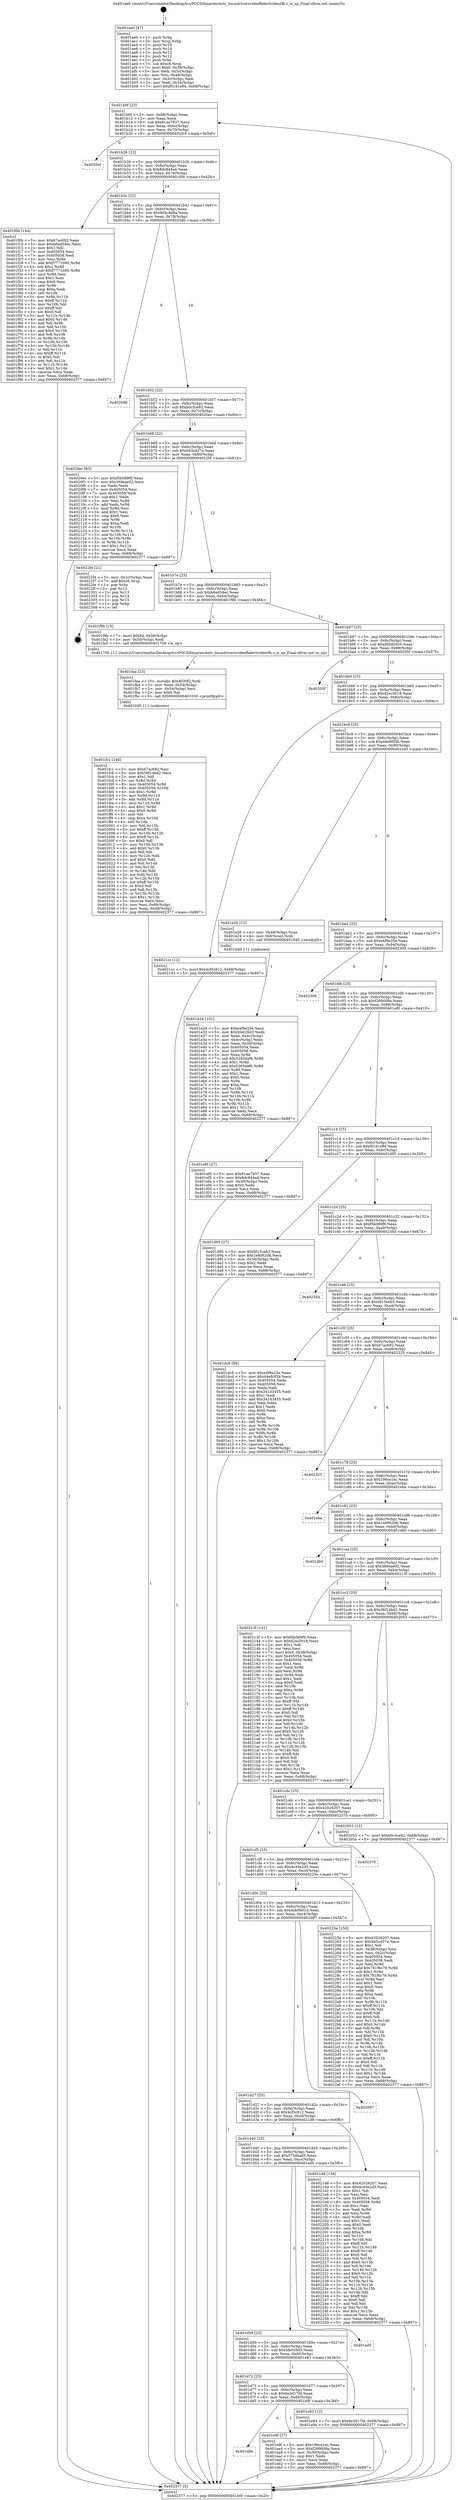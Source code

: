 digraph "0x401ae0" {
  label = "0x401ae0 (/mnt/c/Users/mathe/Desktop/tcc/POCII/binaries/extr_linuxdriversvideofbdevtridentfb.c_is_xp_Final-ollvm.out::main(0))"
  labelloc = "t"
  node[shape=record]

  Entry [label="",width=0.3,height=0.3,shape=circle,fillcolor=black,style=filled]
  "0x401b0f" [label="{
     0x401b0f [23]\l
     | [instrs]\l
     &nbsp;&nbsp;0x401b0f \<+3\>: mov -0x68(%rbp),%eax\l
     &nbsp;&nbsp;0x401b12 \<+2\>: mov %eax,%ecx\l
     &nbsp;&nbsp;0x401b14 \<+6\>: sub $0x81aa7937,%ecx\l
     &nbsp;&nbsp;0x401b1a \<+3\>: mov %eax,-0x6c(%rbp)\l
     &nbsp;&nbsp;0x401b1d \<+3\>: mov %ecx,-0x70(%rbp)\l
     &nbsp;&nbsp;0x401b20 \<+6\>: je 00000000004020cf \<main+0x5ef\>\l
  }"]
  "0x4020cf" [label="{
     0x4020cf\l
  }", style=dashed]
  "0x401b26" [label="{
     0x401b26 [22]\l
     | [instrs]\l
     &nbsp;&nbsp;0x401b26 \<+5\>: jmp 0000000000401b2b \<main+0x4b\>\l
     &nbsp;&nbsp;0x401b2b \<+3\>: mov -0x6c(%rbp),%eax\l
     &nbsp;&nbsp;0x401b2e \<+5\>: sub $0x8dc844a4,%eax\l
     &nbsp;&nbsp;0x401b33 \<+3\>: mov %eax,-0x74(%rbp)\l
     &nbsp;&nbsp;0x401b36 \<+6\>: je 0000000000401f0b \<main+0x42b\>\l
  }"]
  Exit [label="",width=0.3,height=0.3,shape=circle,fillcolor=black,style=filled,peripheries=2]
  "0x401f0b" [label="{
     0x401f0b [144]\l
     | [instrs]\l
     &nbsp;&nbsp;0x401f0b \<+5\>: mov $0x67ac692,%eax\l
     &nbsp;&nbsp;0x401f10 \<+5\>: mov $0xb6ed54ec,%ecx\l
     &nbsp;&nbsp;0x401f15 \<+2\>: mov $0x1,%dl\l
     &nbsp;&nbsp;0x401f17 \<+7\>: mov 0x405054,%esi\l
     &nbsp;&nbsp;0x401f1e \<+7\>: mov 0x405058,%edi\l
     &nbsp;&nbsp;0x401f25 \<+3\>: mov %esi,%r8d\l
     &nbsp;&nbsp;0x401f28 \<+7\>: add $0xf7771b95,%r8d\l
     &nbsp;&nbsp;0x401f2f \<+4\>: sub $0x1,%r8d\l
     &nbsp;&nbsp;0x401f33 \<+7\>: sub $0xf7771b95,%r8d\l
     &nbsp;&nbsp;0x401f3a \<+4\>: imul %r8d,%esi\l
     &nbsp;&nbsp;0x401f3e \<+3\>: and $0x1,%esi\l
     &nbsp;&nbsp;0x401f41 \<+3\>: cmp $0x0,%esi\l
     &nbsp;&nbsp;0x401f44 \<+4\>: sete %r9b\l
     &nbsp;&nbsp;0x401f48 \<+3\>: cmp $0xa,%edi\l
     &nbsp;&nbsp;0x401f4b \<+4\>: setl %r10b\l
     &nbsp;&nbsp;0x401f4f \<+3\>: mov %r9b,%r11b\l
     &nbsp;&nbsp;0x401f52 \<+4\>: xor $0xff,%r11b\l
     &nbsp;&nbsp;0x401f56 \<+3\>: mov %r10b,%bl\l
     &nbsp;&nbsp;0x401f59 \<+3\>: xor $0xff,%bl\l
     &nbsp;&nbsp;0x401f5c \<+3\>: xor $0x0,%dl\l
     &nbsp;&nbsp;0x401f5f \<+3\>: mov %r11b,%r14b\l
     &nbsp;&nbsp;0x401f62 \<+4\>: and $0x0,%r14b\l
     &nbsp;&nbsp;0x401f66 \<+3\>: and %dl,%r9b\l
     &nbsp;&nbsp;0x401f69 \<+3\>: mov %bl,%r15b\l
     &nbsp;&nbsp;0x401f6c \<+4\>: and $0x0,%r15b\l
     &nbsp;&nbsp;0x401f70 \<+3\>: and %dl,%r10b\l
     &nbsp;&nbsp;0x401f73 \<+3\>: or %r9b,%r14b\l
     &nbsp;&nbsp;0x401f76 \<+3\>: or %r10b,%r15b\l
     &nbsp;&nbsp;0x401f79 \<+3\>: xor %r15b,%r14b\l
     &nbsp;&nbsp;0x401f7c \<+3\>: or %bl,%r11b\l
     &nbsp;&nbsp;0x401f7f \<+4\>: xor $0xff,%r11b\l
     &nbsp;&nbsp;0x401f83 \<+3\>: or $0x0,%dl\l
     &nbsp;&nbsp;0x401f86 \<+3\>: and %dl,%r11b\l
     &nbsp;&nbsp;0x401f89 \<+3\>: or %r11b,%r14b\l
     &nbsp;&nbsp;0x401f8c \<+4\>: test $0x1,%r14b\l
     &nbsp;&nbsp;0x401f90 \<+3\>: cmovne %ecx,%eax\l
     &nbsp;&nbsp;0x401f93 \<+3\>: mov %eax,-0x68(%rbp)\l
     &nbsp;&nbsp;0x401f96 \<+5\>: jmp 0000000000402377 \<main+0x897\>\l
  }"]
  "0x401b3c" [label="{
     0x401b3c [22]\l
     | [instrs]\l
     &nbsp;&nbsp;0x401b3c \<+5\>: jmp 0000000000401b41 \<main+0x61\>\l
     &nbsp;&nbsp;0x401b41 \<+3\>: mov -0x6c(%rbp),%eax\l
     &nbsp;&nbsp;0x401b44 \<+5\>: sub $0x904c8d8a,%eax\l
     &nbsp;&nbsp;0x401b49 \<+3\>: mov %eax,-0x78(%rbp)\l
     &nbsp;&nbsp;0x401b4c \<+6\>: je 00000000004020db \<main+0x5fb\>\l
  }"]
  "0x401fc1" [label="{
     0x401fc1 [146]\l
     | [instrs]\l
     &nbsp;&nbsp;0x401fc1 \<+5\>: mov $0x67ac692,%esi\l
     &nbsp;&nbsp;0x401fc6 \<+5\>: mov $0x36f14bd2,%ecx\l
     &nbsp;&nbsp;0x401fcb \<+2\>: mov $0x1,%dl\l
     &nbsp;&nbsp;0x401fcd \<+3\>: xor %r8d,%r8d\l
     &nbsp;&nbsp;0x401fd0 \<+8\>: mov 0x405054,%r9d\l
     &nbsp;&nbsp;0x401fd8 \<+8\>: mov 0x405058,%r10d\l
     &nbsp;&nbsp;0x401fe0 \<+4\>: sub $0x1,%r8d\l
     &nbsp;&nbsp;0x401fe4 \<+3\>: mov %r9d,%r11d\l
     &nbsp;&nbsp;0x401fe7 \<+3\>: add %r8d,%r11d\l
     &nbsp;&nbsp;0x401fea \<+4\>: imul %r11d,%r9d\l
     &nbsp;&nbsp;0x401fee \<+4\>: and $0x1,%r9d\l
     &nbsp;&nbsp;0x401ff2 \<+4\>: cmp $0x0,%r9d\l
     &nbsp;&nbsp;0x401ff6 \<+3\>: sete %bl\l
     &nbsp;&nbsp;0x401ff9 \<+4\>: cmp $0xa,%r10d\l
     &nbsp;&nbsp;0x401ffd \<+4\>: setl %r14b\l
     &nbsp;&nbsp;0x402001 \<+3\>: mov %bl,%r15b\l
     &nbsp;&nbsp;0x402004 \<+4\>: xor $0xff,%r15b\l
     &nbsp;&nbsp;0x402008 \<+3\>: mov %r14b,%r12b\l
     &nbsp;&nbsp;0x40200b \<+4\>: xor $0xff,%r12b\l
     &nbsp;&nbsp;0x40200f \<+3\>: xor $0x0,%dl\l
     &nbsp;&nbsp;0x402012 \<+3\>: mov %r15b,%r13b\l
     &nbsp;&nbsp;0x402015 \<+4\>: and $0x0,%r13b\l
     &nbsp;&nbsp;0x402019 \<+2\>: and %dl,%bl\l
     &nbsp;&nbsp;0x40201b \<+3\>: mov %r12b,%dil\l
     &nbsp;&nbsp;0x40201e \<+4\>: and $0x0,%dil\l
     &nbsp;&nbsp;0x402022 \<+3\>: and %dl,%r14b\l
     &nbsp;&nbsp;0x402025 \<+3\>: or %bl,%r13b\l
     &nbsp;&nbsp;0x402028 \<+3\>: or %r14b,%dil\l
     &nbsp;&nbsp;0x40202b \<+3\>: xor %dil,%r13b\l
     &nbsp;&nbsp;0x40202e \<+3\>: or %r12b,%r15b\l
     &nbsp;&nbsp;0x402031 \<+4\>: xor $0xff,%r15b\l
     &nbsp;&nbsp;0x402035 \<+3\>: or $0x0,%dl\l
     &nbsp;&nbsp;0x402038 \<+3\>: and %dl,%r15b\l
     &nbsp;&nbsp;0x40203b \<+3\>: or %r15b,%r13b\l
     &nbsp;&nbsp;0x40203e \<+4\>: test $0x1,%r13b\l
     &nbsp;&nbsp;0x402042 \<+3\>: cmovne %ecx,%esi\l
     &nbsp;&nbsp;0x402045 \<+3\>: mov %esi,-0x68(%rbp)\l
     &nbsp;&nbsp;0x402048 \<+6\>: mov %eax,-0xd8(%rbp)\l
     &nbsp;&nbsp;0x40204e \<+5\>: jmp 0000000000402377 \<main+0x897\>\l
  }"]
  "0x4020db" [label="{
     0x4020db\l
  }", style=dashed]
  "0x401b52" [label="{
     0x401b52 [22]\l
     | [instrs]\l
     &nbsp;&nbsp;0x401b52 \<+5\>: jmp 0000000000401b57 \<main+0x77\>\l
     &nbsp;&nbsp;0x401b57 \<+3\>: mov -0x6c(%rbp),%eax\l
     &nbsp;&nbsp;0x401b5a \<+5\>: sub $0xb0c3ce92,%eax\l
     &nbsp;&nbsp;0x401b5f \<+3\>: mov %eax,-0x7c(%rbp)\l
     &nbsp;&nbsp;0x401b62 \<+6\>: je 00000000004020ec \<main+0x60c\>\l
  }"]
  "0x401faa" [label="{
     0x401faa [23]\l
     | [instrs]\l
     &nbsp;&nbsp;0x401faa \<+10\>: movabs $0x4030f2,%rdi\l
     &nbsp;&nbsp;0x401fb4 \<+3\>: mov %eax,-0x54(%rbp)\l
     &nbsp;&nbsp;0x401fb7 \<+3\>: mov -0x54(%rbp),%esi\l
     &nbsp;&nbsp;0x401fba \<+2\>: mov $0x0,%al\l
     &nbsp;&nbsp;0x401fbc \<+5\>: call 0000000000401030 \<printf@plt\>\l
     | [calls]\l
     &nbsp;&nbsp;0x401030 \{1\} (unknown)\l
  }"]
  "0x4020ec" [label="{
     0x4020ec [83]\l
     | [instrs]\l
     &nbsp;&nbsp;0x4020ec \<+5\>: mov $0xf5b089f9,%eax\l
     &nbsp;&nbsp;0x4020f1 \<+5\>: mov $0x369eae02,%ecx\l
     &nbsp;&nbsp;0x4020f6 \<+2\>: xor %edx,%edx\l
     &nbsp;&nbsp;0x4020f8 \<+7\>: mov 0x405054,%esi\l
     &nbsp;&nbsp;0x4020ff \<+7\>: mov 0x405058,%edi\l
     &nbsp;&nbsp;0x402106 \<+3\>: sub $0x1,%edx\l
     &nbsp;&nbsp;0x402109 \<+3\>: mov %esi,%r8d\l
     &nbsp;&nbsp;0x40210c \<+3\>: add %edx,%r8d\l
     &nbsp;&nbsp;0x40210f \<+4\>: imul %r8d,%esi\l
     &nbsp;&nbsp;0x402113 \<+3\>: and $0x1,%esi\l
     &nbsp;&nbsp;0x402116 \<+3\>: cmp $0x0,%esi\l
     &nbsp;&nbsp;0x402119 \<+4\>: sete %r9b\l
     &nbsp;&nbsp;0x40211d \<+3\>: cmp $0xa,%edi\l
     &nbsp;&nbsp;0x402120 \<+4\>: setl %r10b\l
     &nbsp;&nbsp;0x402124 \<+3\>: mov %r9b,%r11b\l
     &nbsp;&nbsp;0x402127 \<+3\>: and %r10b,%r11b\l
     &nbsp;&nbsp;0x40212a \<+3\>: xor %r10b,%r9b\l
     &nbsp;&nbsp;0x40212d \<+3\>: or %r9b,%r11b\l
     &nbsp;&nbsp;0x402130 \<+4\>: test $0x1,%r11b\l
     &nbsp;&nbsp;0x402134 \<+3\>: cmovne %ecx,%eax\l
     &nbsp;&nbsp;0x402137 \<+3\>: mov %eax,-0x68(%rbp)\l
     &nbsp;&nbsp;0x40213a \<+5\>: jmp 0000000000402377 \<main+0x897\>\l
  }"]
  "0x401b68" [label="{
     0x401b68 [22]\l
     | [instrs]\l
     &nbsp;&nbsp;0x401b68 \<+5\>: jmp 0000000000401b6d \<main+0x8d\>\l
     &nbsp;&nbsp;0x401b6d \<+3\>: mov -0x6c(%rbp),%eax\l
     &nbsp;&nbsp;0x401b70 \<+5\>: sub $0xb43cd37a,%eax\l
     &nbsp;&nbsp;0x401b75 \<+3\>: mov %eax,-0x80(%rbp)\l
     &nbsp;&nbsp;0x401b78 \<+6\>: je 00000000004022f4 \<main+0x814\>\l
  }"]
  "0x401d8b" [label="{
     0x401d8b\l
  }", style=dashed]
  "0x4022f4" [label="{
     0x4022f4 [21]\l
     | [instrs]\l
     &nbsp;&nbsp;0x4022f4 \<+3\>: mov -0x2c(%rbp),%eax\l
     &nbsp;&nbsp;0x4022f7 \<+7\>: add $0xc8,%rsp\l
     &nbsp;&nbsp;0x4022fe \<+1\>: pop %rbx\l
     &nbsp;&nbsp;0x4022ff \<+2\>: pop %r12\l
     &nbsp;&nbsp;0x402301 \<+2\>: pop %r13\l
     &nbsp;&nbsp;0x402303 \<+2\>: pop %r14\l
     &nbsp;&nbsp;0x402305 \<+2\>: pop %r15\l
     &nbsp;&nbsp;0x402307 \<+1\>: pop %rbp\l
     &nbsp;&nbsp;0x402308 \<+1\>: ret\l
  }"]
  "0x401b7e" [label="{
     0x401b7e [25]\l
     | [instrs]\l
     &nbsp;&nbsp;0x401b7e \<+5\>: jmp 0000000000401b83 \<main+0xa3\>\l
     &nbsp;&nbsp;0x401b83 \<+3\>: mov -0x6c(%rbp),%eax\l
     &nbsp;&nbsp;0x401b86 \<+5\>: sub $0xb6ed54ec,%eax\l
     &nbsp;&nbsp;0x401b8b \<+6\>: mov %eax,-0x84(%rbp)\l
     &nbsp;&nbsp;0x401b91 \<+6\>: je 0000000000401f9b \<main+0x4bb\>\l
  }"]
  "0x401e9f" [label="{
     0x401e9f [27]\l
     | [instrs]\l
     &nbsp;&nbsp;0x401e9f \<+5\>: mov $0x196ce1ec,%eax\l
     &nbsp;&nbsp;0x401ea4 \<+5\>: mov $0xf269009a,%ecx\l
     &nbsp;&nbsp;0x401ea9 \<+3\>: mov -0x30(%rbp),%edx\l
     &nbsp;&nbsp;0x401eac \<+3\>: cmp $0x1,%edx\l
     &nbsp;&nbsp;0x401eaf \<+3\>: cmovl %ecx,%eax\l
     &nbsp;&nbsp;0x401eb2 \<+3\>: mov %eax,-0x68(%rbp)\l
     &nbsp;&nbsp;0x401eb5 \<+5\>: jmp 0000000000402377 \<main+0x897\>\l
  }"]
  "0x401f9b" [label="{
     0x401f9b [15]\l
     | [instrs]\l
     &nbsp;&nbsp;0x401f9b \<+7\>: movl $0x64,-0x50(%rbp)\l
     &nbsp;&nbsp;0x401fa2 \<+3\>: mov -0x50(%rbp),%edi\l
     &nbsp;&nbsp;0x401fa5 \<+5\>: call 0000000000401700 \<is_xp\>\l
     | [calls]\l
     &nbsp;&nbsp;0x401700 \{1\} (/mnt/c/Users/mathe/Desktop/tcc/POCII/binaries/extr_linuxdriversvideofbdevtridentfb.c_is_xp_Final-ollvm.out::is_xp)\l
  }"]
  "0x401b97" [label="{
     0x401b97 [25]\l
     | [instrs]\l
     &nbsp;&nbsp;0x401b97 \<+5\>: jmp 0000000000401b9c \<main+0xbc\>\l
     &nbsp;&nbsp;0x401b9c \<+3\>: mov -0x6c(%rbp),%eax\l
     &nbsp;&nbsp;0x401b9f \<+5\>: sub $0xd0bd26c0,%eax\l
     &nbsp;&nbsp;0x401ba4 \<+6\>: mov %eax,-0x88(%rbp)\l
     &nbsp;&nbsp;0x401baa \<+6\>: je 000000000040205f \<main+0x57f\>\l
  }"]
  "0x401d72" [label="{
     0x401d72 [25]\l
     | [instrs]\l
     &nbsp;&nbsp;0x401d72 \<+5\>: jmp 0000000000401d77 \<main+0x297\>\l
     &nbsp;&nbsp;0x401d77 \<+3\>: mov -0x6c(%rbp),%eax\l
     &nbsp;&nbsp;0x401d7a \<+5\>: sub $0x6e3d17fd,%eax\l
     &nbsp;&nbsp;0x401d7f \<+6\>: mov %eax,-0xd4(%rbp)\l
     &nbsp;&nbsp;0x401d85 \<+6\>: je 0000000000401e9f \<main+0x3bf\>\l
  }"]
  "0x40205f" [label="{
     0x40205f\l
  }", style=dashed]
  "0x401bb0" [label="{
     0x401bb0 [25]\l
     | [instrs]\l
     &nbsp;&nbsp;0x401bb0 \<+5\>: jmp 0000000000401bb5 \<main+0xd5\>\l
     &nbsp;&nbsp;0x401bb5 \<+3\>: mov -0x6c(%rbp),%eax\l
     &nbsp;&nbsp;0x401bb8 \<+5\>: sub $0xd2ec5018,%eax\l
     &nbsp;&nbsp;0x401bbd \<+6\>: mov %eax,-0x8c(%rbp)\l
     &nbsp;&nbsp;0x401bc3 \<+6\>: je 00000000004021cc \<main+0x6ec\>\l
  }"]
  "0x401e93" [label="{
     0x401e93 [12]\l
     | [instrs]\l
     &nbsp;&nbsp;0x401e93 \<+7\>: movl $0x6e3d17fd,-0x68(%rbp)\l
     &nbsp;&nbsp;0x401e9a \<+5\>: jmp 0000000000402377 \<main+0x897\>\l
  }"]
  "0x4021cc" [label="{
     0x4021cc [12]\l
     | [instrs]\l
     &nbsp;&nbsp;0x4021cc \<+7\>: movl $0x4cf3c812,-0x68(%rbp)\l
     &nbsp;&nbsp;0x4021d3 \<+5\>: jmp 0000000000402377 \<main+0x897\>\l
  }"]
  "0x401bc9" [label="{
     0x401bc9 [25]\l
     | [instrs]\l
     &nbsp;&nbsp;0x401bc9 \<+5\>: jmp 0000000000401bce \<main+0xee\>\l
     &nbsp;&nbsp;0x401bce \<+3\>: mov -0x6c(%rbp),%eax\l
     &nbsp;&nbsp;0x401bd1 \<+5\>: sub $0xd4e80f3b,%eax\l
     &nbsp;&nbsp;0x401bd6 \<+6\>: mov %eax,-0x90(%rbp)\l
     &nbsp;&nbsp;0x401bdc \<+6\>: je 0000000000401e20 \<main+0x340\>\l
  }"]
  "0x401d59" [label="{
     0x401d59 [25]\l
     | [instrs]\l
     &nbsp;&nbsp;0x401d59 \<+5\>: jmp 0000000000401d5e \<main+0x27e\>\l
     &nbsp;&nbsp;0x401d5e \<+3\>: mov -0x6c(%rbp),%eax\l
     &nbsp;&nbsp;0x401d61 \<+5\>: sub $0x5fe026d3,%eax\l
     &nbsp;&nbsp;0x401d66 \<+6\>: mov %eax,-0xd0(%rbp)\l
     &nbsp;&nbsp;0x401d6c \<+6\>: je 0000000000401e93 \<main+0x3b3\>\l
  }"]
  "0x401e20" [label="{
     0x401e20 [13]\l
     | [instrs]\l
     &nbsp;&nbsp;0x401e20 \<+4\>: mov -0x48(%rbp),%rax\l
     &nbsp;&nbsp;0x401e24 \<+4\>: mov 0x8(%rax),%rdi\l
     &nbsp;&nbsp;0x401e28 \<+5\>: call 0000000000401040 \<atoi@plt\>\l
     | [calls]\l
     &nbsp;&nbsp;0x401040 \{1\} (unknown)\l
  }"]
  "0x401be2" [label="{
     0x401be2 [25]\l
     | [instrs]\l
     &nbsp;&nbsp;0x401be2 \<+5\>: jmp 0000000000401be7 \<main+0x107\>\l
     &nbsp;&nbsp;0x401be7 \<+3\>: mov -0x6c(%rbp),%eax\l
     &nbsp;&nbsp;0x401bea \<+5\>: sub $0xe4f9e25e,%eax\l
     &nbsp;&nbsp;0x401bef \<+6\>: mov %eax,-0x94(%rbp)\l
     &nbsp;&nbsp;0x401bf5 \<+6\>: je 0000000000402309 \<main+0x829\>\l
  }"]
  "0x401ed5" [label="{
     0x401ed5\l
  }", style=dashed]
  "0x402309" [label="{
     0x402309\l
  }", style=dashed]
  "0x401bfb" [label="{
     0x401bfb [25]\l
     | [instrs]\l
     &nbsp;&nbsp;0x401bfb \<+5\>: jmp 0000000000401c00 \<main+0x120\>\l
     &nbsp;&nbsp;0x401c00 \<+3\>: mov -0x6c(%rbp),%eax\l
     &nbsp;&nbsp;0x401c03 \<+5\>: sub $0xf269009a,%eax\l
     &nbsp;&nbsp;0x401c08 \<+6\>: mov %eax,-0x98(%rbp)\l
     &nbsp;&nbsp;0x401c0e \<+6\>: je 0000000000401ef0 \<main+0x410\>\l
  }"]
  "0x401d40" [label="{
     0x401d40 [25]\l
     | [instrs]\l
     &nbsp;&nbsp;0x401d40 \<+5\>: jmp 0000000000401d45 \<main+0x265\>\l
     &nbsp;&nbsp;0x401d45 \<+3\>: mov -0x6c(%rbp),%eax\l
     &nbsp;&nbsp;0x401d48 \<+5\>: sub $0x575d0ad5,%eax\l
     &nbsp;&nbsp;0x401d4d \<+6\>: mov %eax,-0xcc(%rbp)\l
     &nbsp;&nbsp;0x401d53 \<+6\>: je 0000000000401ed5 \<main+0x3f5\>\l
  }"]
  "0x401ef0" [label="{
     0x401ef0 [27]\l
     | [instrs]\l
     &nbsp;&nbsp;0x401ef0 \<+5\>: mov $0x81aa7937,%eax\l
     &nbsp;&nbsp;0x401ef5 \<+5\>: mov $0x8dc844a4,%ecx\l
     &nbsp;&nbsp;0x401efa \<+3\>: mov -0x30(%rbp),%edx\l
     &nbsp;&nbsp;0x401efd \<+3\>: cmp $0x0,%edx\l
     &nbsp;&nbsp;0x401f00 \<+3\>: cmove %ecx,%eax\l
     &nbsp;&nbsp;0x401f03 \<+3\>: mov %eax,-0x68(%rbp)\l
     &nbsp;&nbsp;0x401f06 \<+5\>: jmp 0000000000402377 \<main+0x897\>\l
  }"]
  "0x401c14" [label="{
     0x401c14 [25]\l
     | [instrs]\l
     &nbsp;&nbsp;0x401c14 \<+5\>: jmp 0000000000401c19 \<main+0x139\>\l
     &nbsp;&nbsp;0x401c19 \<+3\>: mov -0x6c(%rbp),%eax\l
     &nbsp;&nbsp;0x401c1c \<+5\>: sub $0xf51d1e94,%eax\l
     &nbsp;&nbsp;0x401c21 \<+6\>: mov %eax,-0x9c(%rbp)\l
     &nbsp;&nbsp;0x401c27 \<+6\>: je 0000000000401d95 \<main+0x2b5\>\l
  }"]
  "0x4021d8" [label="{
     0x4021d8 [134]\l
     | [instrs]\l
     &nbsp;&nbsp;0x4021d8 \<+5\>: mov $0x42026207,%eax\l
     &nbsp;&nbsp;0x4021dd \<+5\>: mov $0x4c45e2d3,%ecx\l
     &nbsp;&nbsp;0x4021e2 \<+2\>: mov $0x1,%dl\l
     &nbsp;&nbsp;0x4021e4 \<+2\>: xor %esi,%esi\l
     &nbsp;&nbsp;0x4021e6 \<+7\>: mov 0x405054,%edi\l
     &nbsp;&nbsp;0x4021ed \<+8\>: mov 0x405058,%r8d\l
     &nbsp;&nbsp;0x4021f5 \<+3\>: sub $0x1,%esi\l
     &nbsp;&nbsp;0x4021f8 \<+3\>: mov %edi,%r9d\l
     &nbsp;&nbsp;0x4021fb \<+3\>: add %esi,%r9d\l
     &nbsp;&nbsp;0x4021fe \<+4\>: imul %r9d,%edi\l
     &nbsp;&nbsp;0x402202 \<+3\>: and $0x1,%edi\l
     &nbsp;&nbsp;0x402205 \<+3\>: cmp $0x0,%edi\l
     &nbsp;&nbsp;0x402208 \<+4\>: sete %r10b\l
     &nbsp;&nbsp;0x40220c \<+4\>: cmp $0xa,%r8d\l
     &nbsp;&nbsp;0x402210 \<+4\>: setl %r11b\l
     &nbsp;&nbsp;0x402214 \<+3\>: mov %r10b,%bl\l
     &nbsp;&nbsp;0x402217 \<+3\>: xor $0xff,%bl\l
     &nbsp;&nbsp;0x40221a \<+3\>: mov %r11b,%r14b\l
     &nbsp;&nbsp;0x40221d \<+4\>: xor $0xff,%r14b\l
     &nbsp;&nbsp;0x402221 \<+3\>: xor $0x0,%dl\l
     &nbsp;&nbsp;0x402224 \<+3\>: mov %bl,%r15b\l
     &nbsp;&nbsp;0x402227 \<+4\>: and $0x0,%r15b\l
     &nbsp;&nbsp;0x40222b \<+3\>: and %dl,%r10b\l
     &nbsp;&nbsp;0x40222e \<+3\>: mov %r14b,%r12b\l
     &nbsp;&nbsp;0x402231 \<+4\>: and $0x0,%r12b\l
     &nbsp;&nbsp;0x402235 \<+3\>: and %dl,%r11b\l
     &nbsp;&nbsp;0x402238 \<+3\>: or %r10b,%r15b\l
     &nbsp;&nbsp;0x40223b \<+3\>: or %r11b,%r12b\l
     &nbsp;&nbsp;0x40223e \<+3\>: xor %r12b,%r15b\l
     &nbsp;&nbsp;0x402241 \<+3\>: or %r14b,%bl\l
     &nbsp;&nbsp;0x402244 \<+3\>: xor $0xff,%bl\l
     &nbsp;&nbsp;0x402247 \<+3\>: or $0x0,%dl\l
     &nbsp;&nbsp;0x40224a \<+2\>: and %dl,%bl\l
     &nbsp;&nbsp;0x40224c \<+3\>: or %bl,%r15b\l
     &nbsp;&nbsp;0x40224f \<+4\>: test $0x1,%r15b\l
     &nbsp;&nbsp;0x402253 \<+3\>: cmovne %ecx,%eax\l
     &nbsp;&nbsp;0x402256 \<+3\>: mov %eax,-0x68(%rbp)\l
     &nbsp;&nbsp;0x402259 \<+5\>: jmp 0000000000402377 \<main+0x897\>\l
  }"]
  "0x401d95" [label="{
     0x401d95 [27]\l
     | [instrs]\l
     &nbsp;&nbsp;0x401d95 \<+5\>: mov $0xfd15ceb3,%eax\l
     &nbsp;&nbsp;0x401d9a \<+5\>: mov $0x1e8062d6,%ecx\l
     &nbsp;&nbsp;0x401d9f \<+3\>: mov -0x34(%rbp),%edx\l
     &nbsp;&nbsp;0x401da2 \<+3\>: cmp $0x2,%edx\l
     &nbsp;&nbsp;0x401da5 \<+3\>: cmovne %ecx,%eax\l
     &nbsp;&nbsp;0x401da8 \<+3\>: mov %eax,-0x68(%rbp)\l
     &nbsp;&nbsp;0x401dab \<+5\>: jmp 0000000000402377 \<main+0x897\>\l
  }"]
  "0x401c2d" [label="{
     0x401c2d [25]\l
     | [instrs]\l
     &nbsp;&nbsp;0x401c2d \<+5\>: jmp 0000000000401c32 \<main+0x152\>\l
     &nbsp;&nbsp;0x401c32 \<+3\>: mov -0x6c(%rbp),%eax\l
     &nbsp;&nbsp;0x401c35 \<+5\>: sub $0xf5b089f9,%eax\l
     &nbsp;&nbsp;0x401c3a \<+6\>: mov %eax,-0xa0(%rbp)\l
     &nbsp;&nbsp;0x401c40 \<+6\>: je 000000000040235d \<main+0x87d\>\l
  }"]
  "0x402377" [label="{
     0x402377 [5]\l
     | [instrs]\l
     &nbsp;&nbsp;0x402377 \<+5\>: jmp 0000000000401b0f \<main+0x2f\>\l
  }"]
  "0x401ae0" [label="{
     0x401ae0 [47]\l
     | [instrs]\l
     &nbsp;&nbsp;0x401ae0 \<+1\>: push %rbp\l
     &nbsp;&nbsp;0x401ae1 \<+3\>: mov %rsp,%rbp\l
     &nbsp;&nbsp;0x401ae4 \<+2\>: push %r15\l
     &nbsp;&nbsp;0x401ae6 \<+2\>: push %r14\l
     &nbsp;&nbsp;0x401ae8 \<+2\>: push %r13\l
     &nbsp;&nbsp;0x401aea \<+2\>: push %r12\l
     &nbsp;&nbsp;0x401aec \<+1\>: push %rbx\l
     &nbsp;&nbsp;0x401aed \<+7\>: sub $0xc8,%rsp\l
     &nbsp;&nbsp;0x401af4 \<+7\>: movl $0x0,-0x38(%rbp)\l
     &nbsp;&nbsp;0x401afb \<+3\>: mov %edi,-0x3c(%rbp)\l
     &nbsp;&nbsp;0x401afe \<+4\>: mov %rsi,-0x48(%rbp)\l
     &nbsp;&nbsp;0x401b02 \<+3\>: mov -0x3c(%rbp),%edi\l
     &nbsp;&nbsp;0x401b05 \<+3\>: mov %edi,-0x34(%rbp)\l
     &nbsp;&nbsp;0x401b08 \<+7\>: movl $0xf51d1e94,-0x68(%rbp)\l
  }"]
  "0x401d27" [label="{
     0x401d27 [25]\l
     | [instrs]\l
     &nbsp;&nbsp;0x401d27 \<+5\>: jmp 0000000000401d2c \<main+0x24c\>\l
     &nbsp;&nbsp;0x401d2c \<+3\>: mov -0x6c(%rbp),%eax\l
     &nbsp;&nbsp;0x401d2f \<+5\>: sub $0x4cf3c812,%eax\l
     &nbsp;&nbsp;0x401d34 \<+6\>: mov %eax,-0xc8(%rbp)\l
     &nbsp;&nbsp;0x401d3a \<+6\>: je 00000000004021d8 \<main+0x6f8\>\l
  }"]
  "0x40235d" [label="{
     0x40235d\l
  }", style=dashed]
  "0x401c46" [label="{
     0x401c46 [25]\l
     | [instrs]\l
     &nbsp;&nbsp;0x401c46 \<+5\>: jmp 0000000000401c4b \<main+0x16b\>\l
     &nbsp;&nbsp;0x401c4b \<+3\>: mov -0x6c(%rbp),%eax\l
     &nbsp;&nbsp;0x401c4e \<+5\>: sub $0xfd15ceb3,%eax\l
     &nbsp;&nbsp;0x401c53 \<+6\>: mov %eax,-0xa4(%rbp)\l
     &nbsp;&nbsp;0x401c59 \<+6\>: je 0000000000401dc8 \<main+0x2e8\>\l
  }"]
  "0x402097" [label="{
     0x402097\l
  }", style=dashed]
  "0x401dc8" [label="{
     0x401dc8 [88]\l
     | [instrs]\l
     &nbsp;&nbsp;0x401dc8 \<+5\>: mov $0xe4f9e25e,%eax\l
     &nbsp;&nbsp;0x401dcd \<+5\>: mov $0xd4e80f3b,%ecx\l
     &nbsp;&nbsp;0x401dd2 \<+7\>: mov 0x405054,%edx\l
     &nbsp;&nbsp;0x401dd9 \<+7\>: mov 0x405058,%esi\l
     &nbsp;&nbsp;0x401de0 \<+2\>: mov %edx,%edi\l
     &nbsp;&nbsp;0x401de2 \<+6\>: sub $0x341d3455,%edi\l
     &nbsp;&nbsp;0x401de8 \<+3\>: sub $0x1,%edi\l
     &nbsp;&nbsp;0x401deb \<+6\>: add $0x341d3455,%edi\l
     &nbsp;&nbsp;0x401df1 \<+3\>: imul %edi,%edx\l
     &nbsp;&nbsp;0x401df4 \<+3\>: and $0x1,%edx\l
     &nbsp;&nbsp;0x401df7 \<+3\>: cmp $0x0,%edx\l
     &nbsp;&nbsp;0x401dfa \<+4\>: sete %r8b\l
     &nbsp;&nbsp;0x401dfe \<+3\>: cmp $0xa,%esi\l
     &nbsp;&nbsp;0x401e01 \<+4\>: setl %r9b\l
     &nbsp;&nbsp;0x401e05 \<+3\>: mov %r8b,%r10b\l
     &nbsp;&nbsp;0x401e08 \<+3\>: and %r9b,%r10b\l
     &nbsp;&nbsp;0x401e0b \<+3\>: xor %r9b,%r8b\l
     &nbsp;&nbsp;0x401e0e \<+3\>: or %r8b,%r10b\l
     &nbsp;&nbsp;0x401e11 \<+4\>: test $0x1,%r10b\l
     &nbsp;&nbsp;0x401e15 \<+3\>: cmovne %ecx,%eax\l
     &nbsp;&nbsp;0x401e18 \<+3\>: mov %eax,-0x68(%rbp)\l
     &nbsp;&nbsp;0x401e1b \<+5\>: jmp 0000000000402377 \<main+0x897\>\l
  }"]
  "0x401c5f" [label="{
     0x401c5f [25]\l
     | [instrs]\l
     &nbsp;&nbsp;0x401c5f \<+5\>: jmp 0000000000401c64 \<main+0x184\>\l
     &nbsp;&nbsp;0x401c64 \<+3\>: mov -0x6c(%rbp),%eax\l
     &nbsp;&nbsp;0x401c67 \<+5\>: sub $0x67ac692,%eax\l
     &nbsp;&nbsp;0x401c6c \<+6\>: mov %eax,-0xa8(%rbp)\l
     &nbsp;&nbsp;0x401c72 \<+6\>: je 0000000000402325 \<main+0x845\>\l
  }"]
  "0x401e2d" [label="{
     0x401e2d [102]\l
     | [instrs]\l
     &nbsp;&nbsp;0x401e2d \<+5\>: mov $0xe4f9e25e,%ecx\l
     &nbsp;&nbsp;0x401e32 \<+5\>: mov $0x5fe026d3,%edx\l
     &nbsp;&nbsp;0x401e37 \<+3\>: mov %eax,-0x4c(%rbp)\l
     &nbsp;&nbsp;0x401e3a \<+3\>: mov -0x4c(%rbp),%eax\l
     &nbsp;&nbsp;0x401e3d \<+3\>: mov %eax,-0x30(%rbp)\l
     &nbsp;&nbsp;0x401e40 \<+7\>: mov 0x405054,%eax\l
     &nbsp;&nbsp;0x401e47 \<+7\>: mov 0x405058,%esi\l
     &nbsp;&nbsp;0x401e4e \<+3\>: mov %eax,%r8d\l
     &nbsp;&nbsp;0x401e51 \<+7\>: sub $0x5283daf6,%r8d\l
     &nbsp;&nbsp;0x401e58 \<+4\>: sub $0x1,%r8d\l
     &nbsp;&nbsp;0x401e5c \<+7\>: add $0x5283daf6,%r8d\l
     &nbsp;&nbsp;0x401e63 \<+4\>: imul %r8d,%eax\l
     &nbsp;&nbsp;0x401e67 \<+3\>: and $0x1,%eax\l
     &nbsp;&nbsp;0x401e6a \<+3\>: cmp $0x0,%eax\l
     &nbsp;&nbsp;0x401e6d \<+4\>: sete %r9b\l
     &nbsp;&nbsp;0x401e71 \<+3\>: cmp $0xa,%esi\l
     &nbsp;&nbsp;0x401e74 \<+4\>: setl %r10b\l
     &nbsp;&nbsp;0x401e78 \<+3\>: mov %r9b,%r11b\l
     &nbsp;&nbsp;0x401e7b \<+3\>: and %r10b,%r11b\l
     &nbsp;&nbsp;0x401e7e \<+3\>: xor %r10b,%r9b\l
     &nbsp;&nbsp;0x401e81 \<+3\>: or %r9b,%r11b\l
     &nbsp;&nbsp;0x401e84 \<+4\>: test $0x1,%r11b\l
     &nbsp;&nbsp;0x401e88 \<+3\>: cmovne %edx,%ecx\l
     &nbsp;&nbsp;0x401e8b \<+3\>: mov %ecx,-0x68(%rbp)\l
     &nbsp;&nbsp;0x401e8e \<+5\>: jmp 0000000000402377 \<main+0x897\>\l
  }"]
  "0x401d0e" [label="{
     0x401d0e [25]\l
     | [instrs]\l
     &nbsp;&nbsp;0x401d0e \<+5\>: jmp 0000000000401d13 \<main+0x233\>\l
     &nbsp;&nbsp;0x401d13 \<+3\>: mov -0x6c(%rbp),%eax\l
     &nbsp;&nbsp;0x401d16 \<+5\>: sub $0x4cb0601d,%eax\l
     &nbsp;&nbsp;0x401d1b \<+6\>: mov %eax,-0xc4(%rbp)\l
     &nbsp;&nbsp;0x401d21 \<+6\>: je 0000000000402097 \<main+0x5b7\>\l
  }"]
  "0x402325" [label="{
     0x402325\l
  }", style=dashed]
  "0x401c78" [label="{
     0x401c78 [25]\l
     | [instrs]\l
     &nbsp;&nbsp;0x401c78 \<+5\>: jmp 0000000000401c7d \<main+0x19d\>\l
     &nbsp;&nbsp;0x401c7d \<+3\>: mov -0x6c(%rbp),%eax\l
     &nbsp;&nbsp;0x401c80 \<+5\>: sub $0x196ce1ec,%eax\l
     &nbsp;&nbsp;0x401c85 \<+6\>: mov %eax,-0xac(%rbp)\l
     &nbsp;&nbsp;0x401c8b \<+6\>: je 0000000000401eba \<main+0x3da\>\l
  }"]
  "0x40225e" [label="{
     0x40225e [150]\l
     | [instrs]\l
     &nbsp;&nbsp;0x40225e \<+5\>: mov $0x42026207,%eax\l
     &nbsp;&nbsp;0x402263 \<+5\>: mov $0xb43cd37a,%ecx\l
     &nbsp;&nbsp;0x402268 \<+2\>: mov $0x1,%dl\l
     &nbsp;&nbsp;0x40226a \<+3\>: mov -0x38(%rbp),%esi\l
     &nbsp;&nbsp;0x40226d \<+3\>: mov %esi,-0x2c(%rbp)\l
     &nbsp;&nbsp;0x402270 \<+7\>: mov 0x405054,%esi\l
     &nbsp;&nbsp;0x402277 \<+7\>: mov 0x405058,%edi\l
     &nbsp;&nbsp;0x40227e \<+3\>: mov %esi,%r8d\l
     &nbsp;&nbsp;0x402281 \<+7\>: add $0x781f6c79,%r8d\l
     &nbsp;&nbsp;0x402288 \<+4\>: sub $0x1,%r8d\l
     &nbsp;&nbsp;0x40228c \<+7\>: sub $0x781f6c79,%r8d\l
     &nbsp;&nbsp;0x402293 \<+4\>: imul %r8d,%esi\l
     &nbsp;&nbsp;0x402297 \<+3\>: and $0x1,%esi\l
     &nbsp;&nbsp;0x40229a \<+3\>: cmp $0x0,%esi\l
     &nbsp;&nbsp;0x40229d \<+4\>: sete %r9b\l
     &nbsp;&nbsp;0x4022a1 \<+3\>: cmp $0xa,%edi\l
     &nbsp;&nbsp;0x4022a4 \<+4\>: setl %r10b\l
     &nbsp;&nbsp;0x4022a8 \<+3\>: mov %r9b,%r11b\l
     &nbsp;&nbsp;0x4022ab \<+4\>: xor $0xff,%r11b\l
     &nbsp;&nbsp;0x4022af \<+3\>: mov %r10b,%bl\l
     &nbsp;&nbsp;0x4022b2 \<+3\>: xor $0xff,%bl\l
     &nbsp;&nbsp;0x4022b5 \<+3\>: xor $0x0,%dl\l
     &nbsp;&nbsp;0x4022b8 \<+3\>: mov %r11b,%r14b\l
     &nbsp;&nbsp;0x4022bb \<+4\>: and $0x0,%r14b\l
     &nbsp;&nbsp;0x4022bf \<+3\>: and %dl,%r9b\l
     &nbsp;&nbsp;0x4022c2 \<+3\>: mov %bl,%r15b\l
     &nbsp;&nbsp;0x4022c5 \<+4\>: and $0x0,%r15b\l
     &nbsp;&nbsp;0x4022c9 \<+3\>: and %dl,%r10b\l
     &nbsp;&nbsp;0x4022cc \<+3\>: or %r9b,%r14b\l
     &nbsp;&nbsp;0x4022cf \<+3\>: or %r10b,%r15b\l
     &nbsp;&nbsp;0x4022d2 \<+3\>: xor %r15b,%r14b\l
     &nbsp;&nbsp;0x4022d5 \<+3\>: or %bl,%r11b\l
     &nbsp;&nbsp;0x4022d8 \<+4\>: xor $0xff,%r11b\l
     &nbsp;&nbsp;0x4022dc \<+3\>: or $0x0,%dl\l
     &nbsp;&nbsp;0x4022df \<+3\>: and %dl,%r11b\l
     &nbsp;&nbsp;0x4022e2 \<+3\>: or %r11b,%r14b\l
     &nbsp;&nbsp;0x4022e5 \<+4\>: test $0x1,%r14b\l
     &nbsp;&nbsp;0x4022e9 \<+3\>: cmovne %ecx,%eax\l
     &nbsp;&nbsp;0x4022ec \<+3\>: mov %eax,-0x68(%rbp)\l
     &nbsp;&nbsp;0x4022ef \<+5\>: jmp 0000000000402377 \<main+0x897\>\l
  }"]
  "0x401eba" [label="{
     0x401eba\l
  }", style=dashed]
  "0x401c91" [label="{
     0x401c91 [25]\l
     | [instrs]\l
     &nbsp;&nbsp;0x401c91 \<+5\>: jmp 0000000000401c96 \<main+0x1b6\>\l
     &nbsp;&nbsp;0x401c96 \<+3\>: mov -0x6c(%rbp),%eax\l
     &nbsp;&nbsp;0x401c99 \<+5\>: sub $0x1e8062d6,%eax\l
     &nbsp;&nbsp;0x401c9e \<+6\>: mov %eax,-0xb0(%rbp)\l
     &nbsp;&nbsp;0x401ca4 \<+6\>: je 0000000000401db0 \<main+0x2d0\>\l
  }"]
  "0x401cf5" [label="{
     0x401cf5 [25]\l
     | [instrs]\l
     &nbsp;&nbsp;0x401cf5 \<+5\>: jmp 0000000000401cfa \<main+0x21a\>\l
     &nbsp;&nbsp;0x401cfa \<+3\>: mov -0x6c(%rbp),%eax\l
     &nbsp;&nbsp;0x401cfd \<+5\>: sub $0x4c45e2d3,%eax\l
     &nbsp;&nbsp;0x401d02 \<+6\>: mov %eax,-0xc0(%rbp)\l
     &nbsp;&nbsp;0x401d08 \<+6\>: je 000000000040225e \<main+0x77e\>\l
  }"]
  "0x401db0" [label="{
     0x401db0\l
  }", style=dashed]
  "0x401caa" [label="{
     0x401caa [25]\l
     | [instrs]\l
     &nbsp;&nbsp;0x401caa \<+5\>: jmp 0000000000401caf \<main+0x1cf\>\l
     &nbsp;&nbsp;0x401caf \<+3\>: mov -0x6c(%rbp),%eax\l
     &nbsp;&nbsp;0x401cb2 \<+5\>: sub $0x369eae02,%eax\l
     &nbsp;&nbsp;0x401cb7 \<+6\>: mov %eax,-0xb4(%rbp)\l
     &nbsp;&nbsp;0x401cbd \<+6\>: je 000000000040213f \<main+0x65f\>\l
  }"]
  "0x402370" [label="{
     0x402370\l
  }", style=dashed]
  "0x40213f" [label="{
     0x40213f [141]\l
     | [instrs]\l
     &nbsp;&nbsp;0x40213f \<+5\>: mov $0xf5b089f9,%eax\l
     &nbsp;&nbsp;0x402144 \<+5\>: mov $0xd2ec5018,%ecx\l
     &nbsp;&nbsp;0x402149 \<+2\>: mov $0x1,%dl\l
     &nbsp;&nbsp;0x40214b \<+2\>: xor %esi,%esi\l
     &nbsp;&nbsp;0x40214d \<+7\>: movl $0x0,-0x38(%rbp)\l
     &nbsp;&nbsp;0x402154 \<+7\>: mov 0x405054,%edi\l
     &nbsp;&nbsp;0x40215b \<+8\>: mov 0x405058,%r8d\l
     &nbsp;&nbsp;0x402163 \<+3\>: sub $0x1,%esi\l
     &nbsp;&nbsp;0x402166 \<+3\>: mov %edi,%r9d\l
     &nbsp;&nbsp;0x402169 \<+3\>: add %esi,%r9d\l
     &nbsp;&nbsp;0x40216c \<+4\>: imul %r9d,%edi\l
     &nbsp;&nbsp;0x402170 \<+3\>: and $0x1,%edi\l
     &nbsp;&nbsp;0x402173 \<+3\>: cmp $0x0,%edi\l
     &nbsp;&nbsp;0x402176 \<+4\>: sete %r10b\l
     &nbsp;&nbsp;0x40217a \<+4\>: cmp $0xa,%r8d\l
     &nbsp;&nbsp;0x40217e \<+4\>: setl %r11b\l
     &nbsp;&nbsp;0x402182 \<+3\>: mov %r10b,%bl\l
     &nbsp;&nbsp;0x402185 \<+3\>: xor $0xff,%bl\l
     &nbsp;&nbsp;0x402188 \<+3\>: mov %r11b,%r14b\l
     &nbsp;&nbsp;0x40218b \<+4\>: xor $0xff,%r14b\l
     &nbsp;&nbsp;0x40218f \<+3\>: xor $0x0,%dl\l
     &nbsp;&nbsp;0x402192 \<+3\>: mov %bl,%r15b\l
     &nbsp;&nbsp;0x402195 \<+4\>: and $0x0,%r15b\l
     &nbsp;&nbsp;0x402199 \<+3\>: and %dl,%r10b\l
     &nbsp;&nbsp;0x40219c \<+3\>: mov %r14b,%r12b\l
     &nbsp;&nbsp;0x40219f \<+4\>: and $0x0,%r12b\l
     &nbsp;&nbsp;0x4021a3 \<+3\>: and %dl,%r11b\l
     &nbsp;&nbsp;0x4021a6 \<+3\>: or %r10b,%r15b\l
     &nbsp;&nbsp;0x4021a9 \<+3\>: or %r11b,%r12b\l
     &nbsp;&nbsp;0x4021ac \<+3\>: xor %r12b,%r15b\l
     &nbsp;&nbsp;0x4021af \<+3\>: or %r14b,%bl\l
     &nbsp;&nbsp;0x4021b2 \<+3\>: xor $0xff,%bl\l
     &nbsp;&nbsp;0x4021b5 \<+3\>: or $0x0,%dl\l
     &nbsp;&nbsp;0x4021b8 \<+2\>: and %dl,%bl\l
     &nbsp;&nbsp;0x4021ba \<+3\>: or %bl,%r15b\l
     &nbsp;&nbsp;0x4021bd \<+4\>: test $0x1,%r15b\l
     &nbsp;&nbsp;0x4021c1 \<+3\>: cmovne %ecx,%eax\l
     &nbsp;&nbsp;0x4021c4 \<+3\>: mov %eax,-0x68(%rbp)\l
     &nbsp;&nbsp;0x4021c7 \<+5\>: jmp 0000000000402377 \<main+0x897\>\l
  }"]
  "0x401cc3" [label="{
     0x401cc3 [25]\l
     | [instrs]\l
     &nbsp;&nbsp;0x401cc3 \<+5\>: jmp 0000000000401cc8 \<main+0x1e8\>\l
     &nbsp;&nbsp;0x401cc8 \<+3\>: mov -0x6c(%rbp),%eax\l
     &nbsp;&nbsp;0x401ccb \<+5\>: sub $0x36f14bd2,%eax\l
     &nbsp;&nbsp;0x401cd0 \<+6\>: mov %eax,-0xb8(%rbp)\l
     &nbsp;&nbsp;0x401cd6 \<+6\>: je 0000000000402053 \<main+0x573\>\l
  }"]
  "0x401cdc" [label="{
     0x401cdc [25]\l
     | [instrs]\l
     &nbsp;&nbsp;0x401cdc \<+5\>: jmp 0000000000401ce1 \<main+0x201\>\l
     &nbsp;&nbsp;0x401ce1 \<+3\>: mov -0x6c(%rbp),%eax\l
     &nbsp;&nbsp;0x401ce4 \<+5\>: sub $0x42026207,%eax\l
     &nbsp;&nbsp;0x401ce9 \<+6\>: mov %eax,-0xbc(%rbp)\l
     &nbsp;&nbsp;0x401cef \<+6\>: je 0000000000402370 \<main+0x890\>\l
  }"]
  "0x402053" [label="{
     0x402053 [12]\l
     | [instrs]\l
     &nbsp;&nbsp;0x402053 \<+7\>: movl $0xb0c3ce92,-0x68(%rbp)\l
     &nbsp;&nbsp;0x40205a \<+5\>: jmp 0000000000402377 \<main+0x897\>\l
  }"]
  Entry -> "0x401ae0" [label=" 1"]
  "0x401b0f" -> "0x4020cf" [label=" 0"]
  "0x401b0f" -> "0x401b26" [label=" 15"]
  "0x4022f4" -> Exit [label=" 1"]
  "0x401b26" -> "0x401f0b" [label=" 1"]
  "0x401b26" -> "0x401b3c" [label=" 14"]
  "0x40225e" -> "0x402377" [label=" 1"]
  "0x401b3c" -> "0x4020db" [label=" 0"]
  "0x401b3c" -> "0x401b52" [label=" 14"]
  "0x4021d8" -> "0x402377" [label=" 1"]
  "0x401b52" -> "0x4020ec" [label=" 1"]
  "0x401b52" -> "0x401b68" [label=" 13"]
  "0x4021cc" -> "0x402377" [label=" 1"]
  "0x401b68" -> "0x4022f4" [label=" 1"]
  "0x401b68" -> "0x401b7e" [label=" 12"]
  "0x40213f" -> "0x402377" [label=" 1"]
  "0x401b7e" -> "0x401f9b" [label=" 1"]
  "0x401b7e" -> "0x401b97" [label=" 11"]
  "0x4020ec" -> "0x402377" [label=" 1"]
  "0x401b97" -> "0x40205f" [label=" 0"]
  "0x401b97" -> "0x401bb0" [label=" 11"]
  "0x401fc1" -> "0x402377" [label=" 1"]
  "0x401bb0" -> "0x4021cc" [label=" 1"]
  "0x401bb0" -> "0x401bc9" [label=" 10"]
  "0x401faa" -> "0x401fc1" [label=" 1"]
  "0x401bc9" -> "0x401e20" [label=" 1"]
  "0x401bc9" -> "0x401be2" [label=" 9"]
  "0x401f0b" -> "0x402377" [label=" 1"]
  "0x401be2" -> "0x402309" [label=" 0"]
  "0x401be2" -> "0x401bfb" [label=" 9"]
  "0x401ef0" -> "0x402377" [label=" 1"]
  "0x401bfb" -> "0x401ef0" [label=" 1"]
  "0x401bfb" -> "0x401c14" [label=" 8"]
  "0x401d72" -> "0x401d8b" [label=" 0"]
  "0x401c14" -> "0x401d95" [label=" 1"]
  "0x401c14" -> "0x401c2d" [label=" 7"]
  "0x401d95" -> "0x402377" [label=" 1"]
  "0x401ae0" -> "0x401b0f" [label=" 1"]
  "0x402377" -> "0x401b0f" [label=" 14"]
  "0x401d72" -> "0x401e9f" [label=" 1"]
  "0x401c2d" -> "0x40235d" [label=" 0"]
  "0x401c2d" -> "0x401c46" [label=" 7"]
  "0x401e93" -> "0x402377" [label=" 1"]
  "0x401c46" -> "0x401dc8" [label=" 1"]
  "0x401c46" -> "0x401c5f" [label=" 6"]
  "0x401dc8" -> "0x402377" [label=" 1"]
  "0x401e20" -> "0x401e2d" [label=" 1"]
  "0x401e2d" -> "0x402377" [label=" 1"]
  "0x401d59" -> "0x401d72" [label=" 1"]
  "0x401c5f" -> "0x402325" [label=" 0"]
  "0x401c5f" -> "0x401c78" [label=" 6"]
  "0x401f9b" -> "0x401faa" [label=" 1"]
  "0x401c78" -> "0x401eba" [label=" 0"]
  "0x401c78" -> "0x401c91" [label=" 6"]
  "0x401d40" -> "0x401d59" [label=" 2"]
  "0x401c91" -> "0x401db0" [label=" 0"]
  "0x401c91" -> "0x401caa" [label=" 6"]
  "0x401e9f" -> "0x402377" [label=" 1"]
  "0x401caa" -> "0x40213f" [label=" 1"]
  "0x401caa" -> "0x401cc3" [label=" 5"]
  "0x401d27" -> "0x401d40" [label=" 2"]
  "0x401cc3" -> "0x402053" [label=" 1"]
  "0x401cc3" -> "0x401cdc" [label=" 4"]
  "0x401d27" -> "0x4021d8" [label=" 1"]
  "0x401cdc" -> "0x402370" [label=" 0"]
  "0x401cdc" -> "0x401cf5" [label=" 4"]
  "0x401d40" -> "0x401ed5" [label=" 0"]
  "0x401cf5" -> "0x40225e" [label=" 1"]
  "0x401cf5" -> "0x401d0e" [label=" 3"]
  "0x401d59" -> "0x401e93" [label=" 1"]
  "0x401d0e" -> "0x402097" [label=" 0"]
  "0x401d0e" -> "0x401d27" [label=" 3"]
  "0x402053" -> "0x402377" [label=" 1"]
}
